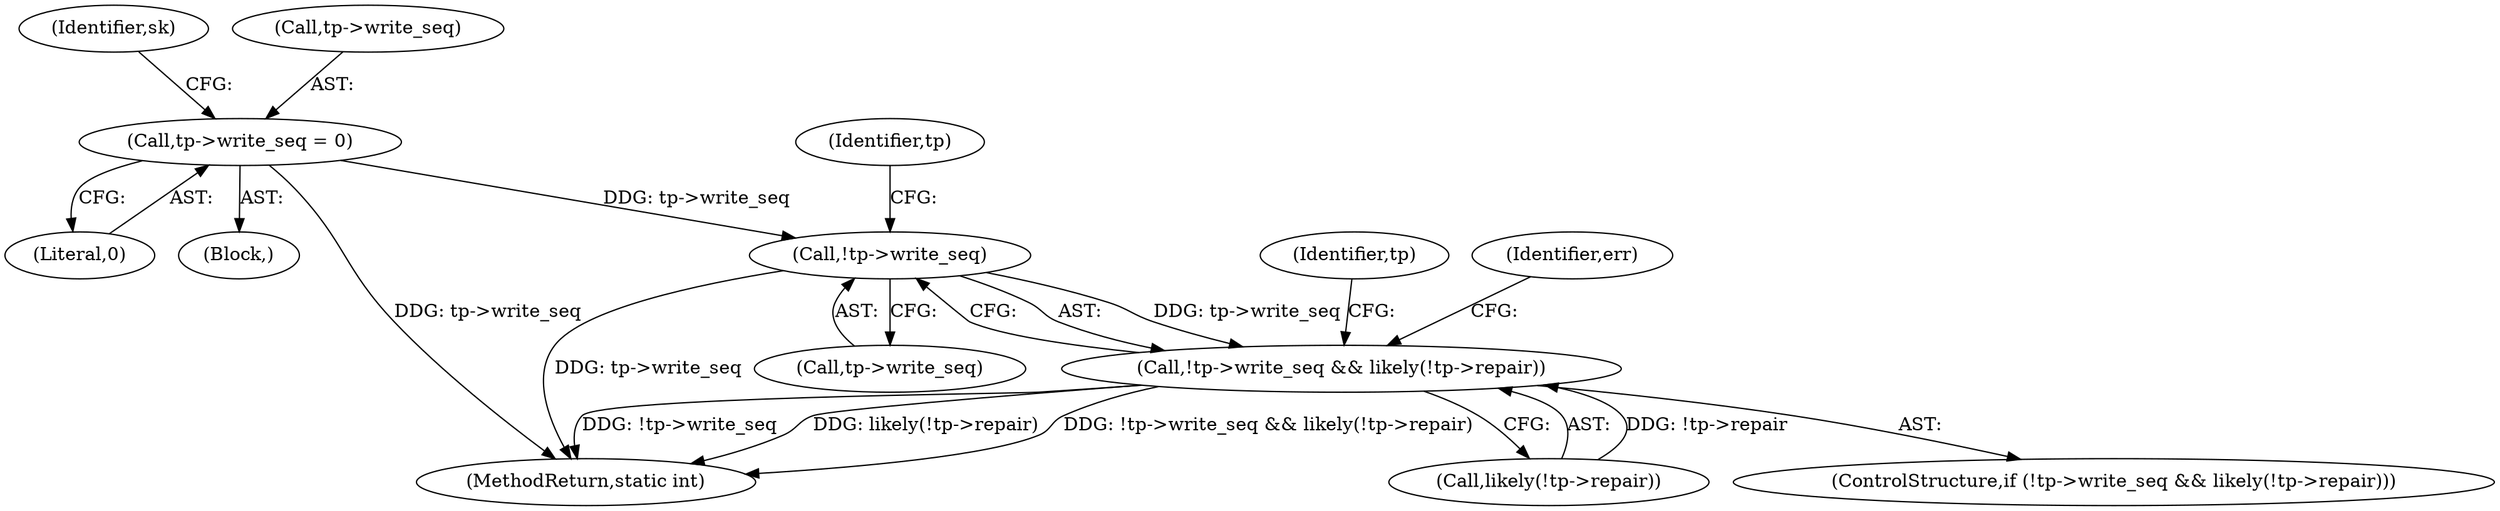 digraph "0_linux_45f6fad84cc305103b28d73482b344d7f5b76f39_15@API" {
"1000316" [label="(Call,tp->write_seq = 0)"];
"1000659" [label="(Call,!tp->write_seq)"];
"1000658" [label="(Call,!tp->write_seq && likely(!tp->repair))"];
"1000657" [label="(ControlStructure,if (!tp->write_seq && likely(!tp->repair)))"];
"1000320" [label="(Literal,0)"];
"1000717" [label="(MethodReturn,static int)"];
"1000670" [label="(Identifier,tp)"];
"1000301" [label="(Block,)"];
"1000316" [label="(Call,tp->write_seq = 0)"];
"1000690" [label="(Identifier,err)"];
"1000323" [label="(Identifier,sk)"];
"1000660" [label="(Call,tp->write_seq)"];
"1000659" [label="(Call,!tp->write_seq)"];
"1000317" [label="(Call,tp->write_seq)"];
"1000658" [label="(Call,!tp->write_seq && likely(!tp->repair))"];
"1000666" [label="(Identifier,tp)"];
"1000663" [label="(Call,likely(!tp->repair))"];
"1000316" -> "1000301"  [label="AST: "];
"1000316" -> "1000320"  [label="CFG: "];
"1000317" -> "1000316"  [label="AST: "];
"1000320" -> "1000316"  [label="AST: "];
"1000323" -> "1000316"  [label="CFG: "];
"1000316" -> "1000717"  [label="DDG: tp->write_seq"];
"1000316" -> "1000659"  [label="DDG: tp->write_seq"];
"1000659" -> "1000658"  [label="AST: "];
"1000659" -> "1000660"  [label="CFG: "];
"1000660" -> "1000659"  [label="AST: "];
"1000666" -> "1000659"  [label="CFG: "];
"1000658" -> "1000659"  [label="CFG: "];
"1000659" -> "1000717"  [label="DDG: tp->write_seq"];
"1000659" -> "1000658"  [label="DDG: tp->write_seq"];
"1000658" -> "1000657"  [label="AST: "];
"1000658" -> "1000663"  [label="CFG: "];
"1000663" -> "1000658"  [label="AST: "];
"1000670" -> "1000658"  [label="CFG: "];
"1000690" -> "1000658"  [label="CFG: "];
"1000658" -> "1000717"  [label="DDG: likely(!tp->repair)"];
"1000658" -> "1000717"  [label="DDG: !tp->write_seq && likely(!tp->repair)"];
"1000658" -> "1000717"  [label="DDG: !tp->write_seq"];
"1000663" -> "1000658"  [label="DDG: !tp->repair"];
}

